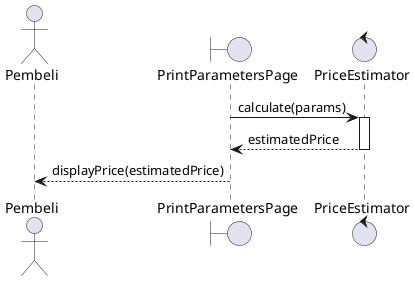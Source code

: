 @startuml
actor Pembeli
boundary PrintParametersPage
control PriceEstimator

PrintParametersPage -> PriceEstimator : calculate(params)
activate PriceEstimator
PriceEstimator --> PrintParametersPage : estimatedPrice
deactivate PriceEstimator
PrintParametersPage --> Pembeli : displayPrice(estimatedPrice)
deactivate PrintParametersPage
@enduml
